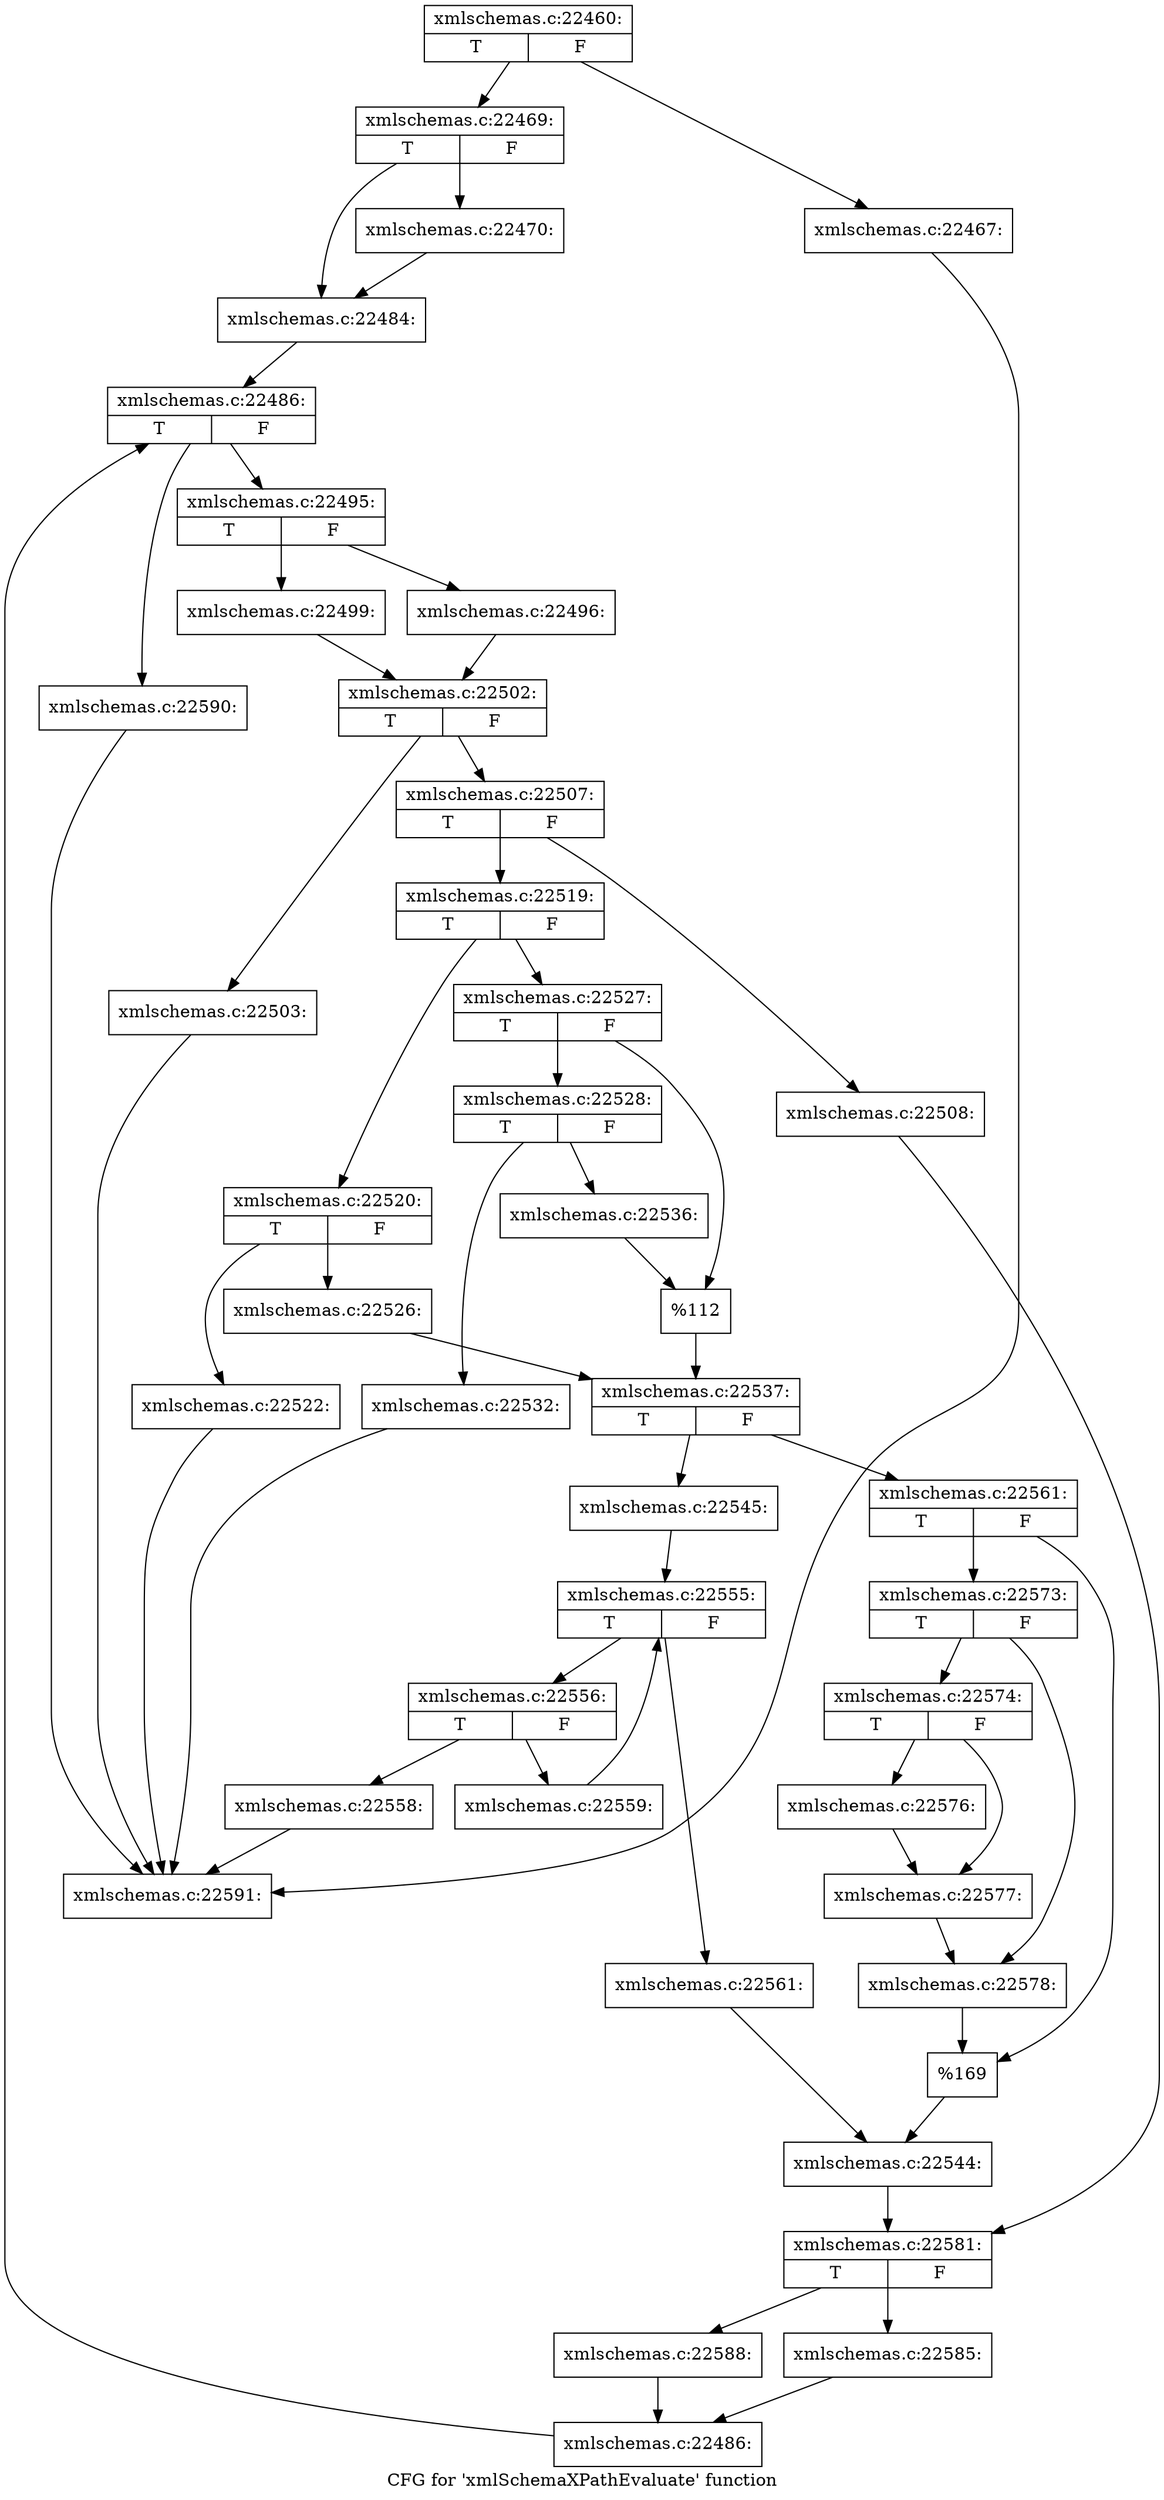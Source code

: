 digraph "CFG for 'xmlSchemaXPathEvaluate' function" {
	label="CFG for 'xmlSchemaXPathEvaluate' function";

	Node0x553b110 [shape=record,label="{xmlschemas.c:22460:|{<s0>T|<s1>F}}"];
	Node0x553b110 -> Node0x5543750;
	Node0x553b110 -> Node0x55437a0;
	Node0x5543750 [shape=record,label="{xmlschemas.c:22467:}"];
	Node0x5543750 -> Node0x54d9b30;
	Node0x55437a0 [shape=record,label="{xmlschemas.c:22469:|{<s0>T|<s1>F}}"];
	Node0x55437a0 -> Node0x5543d60;
	Node0x55437a0 -> Node0x5543db0;
	Node0x5543d60 [shape=record,label="{xmlschemas.c:22470:}"];
	Node0x5543d60 -> Node0x5543db0;
	Node0x5543db0 [shape=record,label="{xmlschemas.c:22484:}"];
	Node0x5543db0 -> Node0x5544690;
	Node0x5544690 [shape=record,label="{xmlschemas.c:22486:|{<s0>T|<s1>F}}"];
	Node0x5544690 -> Node0x5544ab0;
	Node0x5544690 -> Node0x55448b0;
	Node0x5544ab0 [shape=record,label="{xmlschemas.c:22495:|{<s0>T|<s1>F}}"];
	Node0x5544ab0 -> Node0x5544ca0;
	Node0x5544ab0 -> Node0x5544d40;
	Node0x5544ca0 [shape=record,label="{xmlschemas.c:22496:}"];
	Node0x5544ca0 -> Node0x5544cf0;
	Node0x5544d40 [shape=record,label="{xmlschemas.c:22499:}"];
	Node0x5544d40 -> Node0x5544cf0;
	Node0x5544cf0 [shape=record,label="{xmlschemas.c:22502:|{<s0>T|<s1>F}}"];
	Node0x5544cf0 -> Node0x5545860;
	Node0x5544cf0 -> Node0x5546d70;
	Node0x5545860 [shape=record,label="{xmlschemas.c:22503:}"];
	Node0x5545860 -> Node0x54d9b30;
	Node0x5546d70 [shape=record,label="{xmlschemas.c:22507:|{<s0>T|<s1>F}}"];
	Node0x5546d70 -> Node0x55475d0;
	Node0x5546d70 -> Node0x5547620;
	Node0x55475d0 [shape=record,label="{xmlschemas.c:22508:}"];
	Node0x55475d0 -> Node0x55477e0;
	Node0x5547620 [shape=record,label="{xmlschemas.c:22519:|{<s0>T|<s1>F}}"];
	Node0x5547620 -> Node0x5545950;
	Node0x5547620 -> Node0x5545730;
	Node0x5545950 [shape=record,label="{xmlschemas.c:22520:|{<s0>T|<s1>F}}"];
	Node0x5545950 -> Node0x5548880;
	Node0x5545950 -> Node0x55488d0;
	Node0x5548880 [shape=record,label="{xmlschemas.c:22522:}"];
	Node0x5548880 -> Node0x54d9b30;
	Node0x55488d0 [shape=record,label="{xmlschemas.c:22526:}"];
	Node0x55488d0 -> Node0x55459a0;
	Node0x5545730 [shape=record,label="{xmlschemas.c:22527:|{<s0>T|<s1>F}}"];
	Node0x5545730 -> Node0x55495c0;
	Node0x5545730 -> Node0x5549610;
	Node0x55495c0 [shape=record,label="{xmlschemas.c:22528:|{<s0>T|<s1>F}}"];
	Node0x55495c0 -> Node0x554a840;
	Node0x55495c0 -> Node0x554a890;
	Node0x554a840 [shape=record,label="{xmlschemas.c:22532:}"];
	Node0x554a840 -> Node0x54d9b30;
	Node0x554a890 [shape=record,label="{xmlschemas.c:22536:}"];
	Node0x554a890 -> Node0x5549610;
	Node0x5549610 [shape=record,label="{%112}"];
	Node0x5549610 -> Node0x55459a0;
	Node0x55459a0 [shape=record,label="{xmlschemas.c:22537:|{<s0>T|<s1>F}}"];
	Node0x55459a0 -> Node0x554bae0;
	Node0x55459a0 -> Node0x554bb80;
	Node0x554bae0 [shape=record,label="{xmlschemas.c:22545:}"];
	Node0x554bae0 -> Node0x554c8a0;
	Node0x554c8a0 [shape=record,label="{xmlschemas.c:22555:|{<s0>T|<s1>F}}"];
	Node0x554c8a0 -> Node0x554cc90;
	Node0x554c8a0 -> Node0x554cac0;
	Node0x554cc90 [shape=record,label="{xmlschemas.c:22556:|{<s0>T|<s1>F}}"];
	Node0x554cc90 -> Node0x554ce50;
	Node0x554cc90 -> Node0x554cea0;
	Node0x554ce50 [shape=record,label="{xmlschemas.c:22558:}"];
	Node0x554ce50 -> Node0x54d9b30;
	Node0x554cea0 [shape=record,label="{xmlschemas.c:22559:}"];
	Node0x554cea0 -> Node0x554c8a0;
	Node0x554cac0 [shape=record,label="{xmlschemas.c:22561:}"];
	Node0x554cac0 -> Node0x554bb30;
	Node0x554bb80 [shape=record,label="{xmlschemas.c:22561:|{<s0>T|<s1>F}}"];
	Node0x554bb80 -> Node0x554da20;
	Node0x554bb80 -> Node0x554da70;
	Node0x554da20 [shape=record,label="{xmlschemas.c:22573:|{<s0>T|<s1>F}}"];
	Node0x554da20 -> Node0x554df60;
	Node0x554da20 -> Node0x554dfb0;
	Node0x554df60 [shape=record,label="{xmlschemas.c:22574:|{<s0>T|<s1>F}}"];
	Node0x554df60 -> Node0x554e310;
	Node0x554df60 -> Node0x554e360;
	Node0x554e310 [shape=record,label="{xmlschemas.c:22576:}"];
	Node0x554e310 -> Node0x554e360;
	Node0x554e360 [shape=record,label="{xmlschemas.c:22577:}"];
	Node0x554e360 -> Node0x554dfb0;
	Node0x554dfb0 [shape=record,label="{xmlschemas.c:22578:}"];
	Node0x554dfb0 -> Node0x554da70;
	Node0x554da70 [shape=record,label="{%169}"];
	Node0x554da70 -> Node0x554bb30;
	Node0x554bb30 [shape=record,label="{xmlschemas.c:22544:}"];
	Node0x554bb30 -> Node0x55477e0;
	Node0x55477e0 [shape=record,label="{xmlschemas.c:22581:|{<s0>T|<s1>F}}"];
	Node0x55477e0 -> Node0x554f2d0;
	Node0x55477e0 -> Node0x554f370;
	Node0x554f2d0 [shape=record,label="{xmlschemas.c:22585:}"];
	Node0x554f2d0 -> Node0x554f320;
	Node0x554f370 [shape=record,label="{xmlschemas.c:22588:}"];
	Node0x554f370 -> Node0x554f320;
	Node0x554f320 [shape=record,label="{xmlschemas.c:22486:}"];
	Node0x554f320 -> Node0x5544690;
	Node0x55448b0 [shape=record,label="{xmlschemas.c:22590:}"];
	Node0x55448b0 -> Node0x54d9b30;
	Node0x54d9b30 [shape=record,label="{xmlschemas.c:22591:}"];
}
